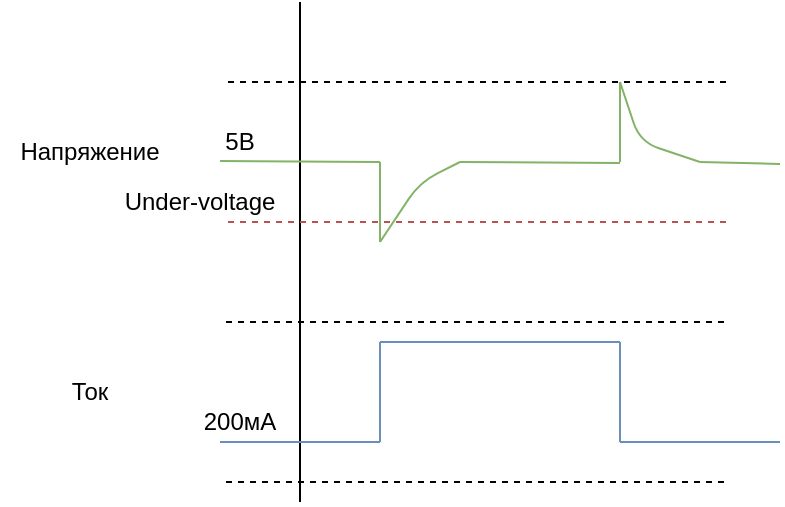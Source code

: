 <mxfile version="13.6.5" type="device"><diagram id="r5JbfoKDSmdLRU8yQcc5" name="Page-1"><mxGraphModel dx="541" dy="365" grid="1" gridSize="10" guides="1" tooltips="1" connect="1" arrows="1" fold="1" page="1" pageScale="1" pageWidth="827" pageHeight="1169" math="0" shadow="0"><root><mxCell id="0"/><mxCell id="1" parent="0"/><mxCell id="Wsuoclcb-SMXjJm0zaXJ-1" value="" style="endArrow=none;dashed=1;html=1;" edge="1" parent="1"><mxGeometry width="50" height="50" relative="1" as="geometry"><mxPoint x="164" y="160" as="sourcePoint"/><mxPoint x="414" y="160" as="targetPoint"/></mxGeometry></mxCell><mxCell id="Wsuoclcb-SMXjJm0zaXJ-2" value="" style="endArrow=none;html=1;" edge="1" parent="1"><mxGeometry width="50" height="50" relative="1" as="geometry"><mxPoint x="200" y="370" as="sourcePoint"/><mxPoint x="200" y="120" as="targetPoint"/></mxGeometry></mxCell><mxCell id="Wsuoclcb-SMXjJm0zaXJ-3" value="" style="endArrow=none;dashed=1;html=1;fillColor=#f8cecc;strokeColor=#b85450;" edge="1" parent="1"><mxGeometry width="50" height="50" relative="1" as="geometry"><mxPoint x="164" y="230" as="sourcePoint"/><mxPoint x="414" y="230" as="targetPoint"/></mxGeometry></mxCell><mxCell id="Wsuoclcb-SMXjJm0zaXJ-4" value="Напряжение" style="text;html=1;strokeColor=none;fillColor=none;align=center;verticalAlign=middle;whiteSpace=wrap;rounded=0;" vertex="1" parent="1"><mxGeometry x="50" y="180" width="90" height="30" as="geometry"/></mxCell><mxCell id="Wsuoclcb-SMXjJm0zaXJ-5" value="" style="endArrow=none;html=1;fillColor=#d5e8d4;strokeColor=#82b366;" edge="1" parent="1"><mxGeometry width="50" height="50" relative="1" as="geometry"><mxPoint x="160" y="199.5" as="sourcePoint"/><mxPoint x="240" y="200" as="targetPoint"/></mxGeometry></mxCell><mxCell id="Wsuoclcb-SMXjJm0zaXJ-6" value="5В" style="text;html=1;strokeColor=none;fillColor=none;align=center;verticalAlign=middle;whiteSpace=wrap;rounded=0;" vertex="1" parent="1"><mxGeometry x="150" y="180" width="40" height="20" as="geometry"/></mxCell><mxCell id="Wsuoclcb-SMXjJm0zaXJ-7" value="" style="endArrow=none;html=1;fillColor=#d5e8d4;strokeColor=#82b366;" edge="1" parent="1"><mxGeometry width="50" height="50" relative="1" as="geometry"><mxPoint x="240" y="240" as="sourcePoint"/><mxPoint x="240" y="200" as="targetPoint"/></mxGeometry></mxCell><mxCell id="Wsuoclcb-SMXjJm0zaXJ-9" value="" style="endArrow=none;html=1;fillColor=#d5e8d4;strokeColor=#82b366;" edge="1" parent="1"><mxGeometry width="50" height="50" relative="1" as="geometry"><mxPoint x="280" y="200" as="sourcePoint"/><mxPoint x="360" y="200.5" as="targetPoint"/></mxGeometry></mxCell><mxCell id="Wsuoclcb-SMXjJm0zaXJ-10" value="" style="endArrow=none;html=1;fillColor=#d5e8d4;strokeColor=#82b366;" edge="1" parent="1"><mxGeometry width="50" height="50" relative="1" as="geometry"><mxPoint x="400" y="200" as="sourcePoint"/><mxPoint x="440" y="201" as="targetPoint"/></mxGeometry></mxCell><mxCell id="Wsuoclcb-SMXjJm0zaXJ-12" value="" style="endArrow=none;html=1;fillColor=#d5e8d4;strokeColor=#82b366;" edge="1" parent="1"><mxGeometry width="50" height="50" relative="1" as="geometry"><mxPoint x="240" y="240" as="sourcePoint"/><mxPoint x="280" y="200" as="targetPoint"/><Array as="points"><mxPoint x="260" y="210"/></Array></mxGeometry></mxCell><mxCell id="Wsuoclcb-SMXjJm0zaXJ-13" value="" style="endArrow=none;html=1;fillColor=#d5e8d4;strokeColor=#82b366;" edge="1" parent="1"><mxGeometry width="50" height="50" relative="1" as="geometry"><mxPoint x="360" y="200" as="sourcePoint"/><mxPoint x="360" y="160" as="targetPoint"/></mxGeometry></mxCell><mxCell id="Wsuoclcb-SMXjJm0zaXJ-14" value="" style="endArrow=none;html=1;fillColor=#d5e8d4;strokeColor=#82b366;" edge="1" parent="1"><mxGeometry width="50" height="50" relative="1" as="geometry"><mxPoint x="400" y="200" as="sourcePoint"/><mxPoint x="360" y="160" as="targetPoint"/><Array as="points"><mxPoint x="370" y="190"/></Array></mxGeometry></mxCell><mxCell id="Wsuoclcb-SMXjJm0zaXJ-15" value="Under-voltage" style="text;html=1;strokeColor=none;fillColor=none;align=center;verticalAlign=middle;whiteSpace=wrap;rounded=0;" vertex="1" parent="1"><mxGeometry x="110" y="210" width="80" height="20" as="geometry"/></mxCell><mxCell id="Wsuoclcb-SMXjJm0zaXJ-16" value="" style="endArrow=none;dashed=1;html=1;" edge="1" parent="1"><mxGeometry width="50" height="50" relative="1" as="geometry"><mxPoint x="163" y="280" as="sourcePoint"/><mxPoint x="413" y="280" as="targetPoint"/></mxGeometry></mxCell><mxCell id="Wsuoclcb-SMXjJm0zaXJ-17" value="" style="endArrow=none;dashed=1;html=1;" edge="1" parent="1"><mxGeometry width="50" height="50" relative="1" as="geometry"><mxPoint x="163" y="360" as="sourcePoint"/><mxPoint x="413" y="360" as="targetPoint"/></mxGeometry></mxCell><mxCell id="Wsuoclcb-SMXjJm0zaXJ-18" value="Ток" style="text;html=1;strokeColor=none;fillColor=none;align=center;verticalAlign=middle;whiteSpace=wrap;rounded=0;" vertex="1" parent="1"><mxGeometry x="50" y="300" width="90" height="30" as="geometry"/></mxCell><mxCell id="Wsuoclcb-SMXjJm0zaXJ-20" value="" style="endArrow=none;html=1;fillColor=#dae8fc;strokeColor=#6c8ebf;" edge="1" parent="1"><mxGeometry width="50" height="50" relative="1" as="geometry"><mxPoint x="160" y="340" as="sourcePoint"/><mxPoint x="240" y="340" as="targetPoint"/></mxGeometry></mxCell><mxCell id="Wsuoclcb-SMXjJm0zaXJ-21" value="200мА" style="text;html=1;strokeColor=none;fillColor=none;align=center;verticalAlign=middle;whiteSpace=wrap;rounded=0;" vertex="1" parent="1"><mxGeometry x="150" y="320" width="40" height="20" as="geometry"/></mxCell><mxCell id="Wsuoclcb-SMXjJm0zaXJ-22" value="" style="endArrow=none;html=1;fillColor=#dae8fc;strokeColor=#6c8ebf;" edge="1" parent="1"><mxGeometry width="50" height="50" relative="1" as="geometry"><mxPoint x="240" y="290" as="sourcePoint"/><mxPoint x="240" y="340" as="targetPoint"/></mxGeometry></mxCell><mxCell id="Wsuoclcb-SMXjJm0zaXJ-23" value="" style="endArrow=none;html=1;fillColor=#dae8fc;strokeColor=#6c8ebf;" edge="1" parent="1"><mxGeometry width="50" height="50" relative="1" as="geometry"><mxPoint x="360" y="290" as="sourcePoint"/><mxPoint x="240" y="290" as="targetPoint"/></mxGeometry></mxCell><mxCell id="Wsuoclcb-SMXjJm0zaXJ-24" value="" style="endArrow=none;html=1;fillColor=#dae8fc;strokeColor=#6c8ebf;" edge="1" parent="1"><mxGeometry width="50" height="50" relative="1" as="geometry"><mxPoint x="360" y="290" as="sourcePoint"/><mxPoint x="360" y="340" as="targetPoint"/></mxGeometry></mxCell><mxCell id="Wsuoclcb-SMXjJm0zaXJ-25" value="" style="endArrow=none;html=1;fillColor=#dae8fc;strokeColor=#6c8ebf;" edge="1" parent="1"><mxGeometry width="50" height="50" relative="1" as="geometry"><mxPoint x="440" y="340" as="sourcePoint"/><mxPoint x="360" y="340" as="targetPoint"/></mxGeometry></mxCell></root></mxGraphModel></diagram></mxfile>